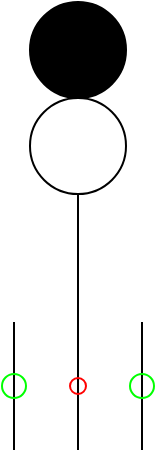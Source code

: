 <mxfile compressed="false" version="20.3.0" type="device">
  <diagram name="PS001A" id="1CP9VX86ncTdAmcYDIcw">
    <mxGraphModel dx="782" dy="531" grid="1" gridSize="2" guides="1" tooltips="1" connect="1" arrows="1" fold="1" page="1" pageScale="1" pageWidth="1169" pageHeight="827" math="0" shadow="0">
      <root>
        <mxCell id="22vkG-h5v2N9dKBLQ-ZE-0" />
        <mxCell id="22vkG-h5v2N9dKBLQ-ZE-135" value="Label" style="" parent="22vkG-h5v2N9dKBLQ-ZE-0" />
        <object label="Symbol" Width="4" Height="14" UoM="mm" id="22vkG-h5v2N9dKBLQ-ZE-138">
          <mxCell style="locked=1;" parent="22vkG-h5v2N9dKBLQ-ZE-0" />
        </object>
        <mxCell id="hvqG68CwU8eaP7pLt7YK-2" value="" style="endArrow=none;html=1;rounded=0;" parent="22vkG-h5v2N9dKBLQ-ZE-138" edge="1">
          <mxGeometry width="50" height="50" relative="1" as="geometry">
            <mxPoint x="576" y="416" as="sourcePoint" />
            <mxPoint x="576" y="288" as="targetPoint" />
          </mxGeometry>
        </mxCell>
        <mxCell id="hvqG68CwU8eaP7pLt7YK-3" value="" style="endArrow=none;html=1;rounded=0;" parent="22vkG-h5v2N9dKBLQ-ZE-138" edge="1">
          <mxGeometry width="50" height="50" relative="1" as="geometry">
            <mxPoint x="608" y="416" as="sourcePoint" />
            <mxPoint x="608" y="352" as="targetPoint" />
          </mxGeometry>
        </mxCell>
        <mxCell id="hvqG68CwU8eaP7pLt7YK-4" value="" style="endArrow=none;html=1;rounded=0;" parent="22vkG-h5v2N9dKBLQ-ZE-138" edge="1">
          <mxGeometry width="50" height="50" relative="1" as="geometry">
            <mxPoint x="544" y="416" as="sourcePoint" />
            <mxPoint x="544" y="352" as="targetPoint" />
          </mxGeometry>
        </mxCell>
        <mxCell id="hvqG68CwU8eaP7pLt7YK-7" value="" style="ellipse;whiteSpace=wrap;html=1;aspect=fixed;fillColor=none;" parent="22vkG-h5v2N9dKBLQ-ZE-138" vertex="1">
          <mxGeometry x="552" y="240" width="48" height="48" as="geometry" />
        </mxCell>
        <mxCell id="hvqG68CwU8eaP7pLt7YK-8" value="" style="ellipse;whiteSpace=wrap;html=1;aspect=fixed;fillColor=#000000;" parent="22vkG-h5v2N9dKBLQ-ZE-138" vertex="1">
          <mxGeometry x="552" y="192" width="48" height="48" as="geometry" />
        </mxCell>
        <mxCell id="22vkG-h5v2N9dKBLQ-ZE-124" value="Connection" style="" parent="22vkG-h5v2N9dKBLQ-ZE-0" />
        <object label="Connection" PipingConnector="Y" LabelConnector="N" SignalConnector="N" Direction="0" AuxiliaryConnector="N" id="hvqG68CwU8eaP7pLt7YK-10">
          <mxCell style="vsdxID=1407;fillColor=none;gradientColor=none;shape=stencil(rVFbDsIgEDwNnyQU4glqvcfGblsilmZBS28vZGMsxg9j/JvZmX1kR5g2TLCg0CpE8hdcbR8nYY5CaztPSDZmJEwnTDt4wpH8be6ZL1CcBV39vUxI3KdKh1YbswPTEzuBzlmiVGmKau9zUKM+jlJJQrJBko8QrZ+rrQ5oRJnXyMHBWElhRVx25ebnw/5zVvPFWRm83jxY5zilvf4eSy5xpKZ7AA==);strokeColor=#00ff00;strokeWidth=1;points=[[0.5,0.5,0,0,0]];labelBackgroundColor=none;rounded=0;html=1;whiteSpace=wrap;aspect=fixed;noLabel=1;snapToPoint=1;container=0;fontSize=16;" parent="22vkG-h5v2N9dKBLQ-ZE-124" vertex="1">
            <mxGeometry x="602" y="378" width="12" height="12" as="geometry" />
          </mxCell>
        </object>
        <object label="Connection" PipingConnector="Y" LabelConnector="N" SignalConnector="N" Direction="180" AuxiliaryConnector="N" id="hvqG68CwU8eaP7pLt7YK-11">
          <mxCell style="vsdxID=1407;fillColor=none;gradientColor=none;shape=stencil(rVFbDsIgEDwNnyQU4glqvcfGblsilmZBS28vZGMsxg9j/JvZmX1kR5g2TLCg0CpE8hdcbR8nYY5CaztPSDZmJEwnTDt4wpH8be6ZL1CcBV39vUxI3KdKh1YbswPTEzuBzlmiVGmKau9zUKM+jlJJQrJBko8QrZ+rrQ5oRJnXyMHBWElhRVx25ebnw/5zVvPFWRm83jxY5zilvf4eSy5xpKZ7AA==);strokeColor=#00ff00;strokeWidth=1;points=[[0.5,0.5,0,0,0]];labelBackgroundColor=none;rounded=0;html=1;whiteSpace=wrap;aspect=fixed;noLabel=1;snapToPoint=1;container=0;fontSize=16;" parent="22vkG-h5v2N9dKBLQ-ZE-124" vertex="1">
            <mxGeometry x="538" y="378" width="12" height="12" as="geometry" />
          </mxCell>
        </object>
        <mxCell id="22vkG-h5v2N9dKBLQ-ZE-136" value="Origo" style="" parent="22vkG-h5v2N9dKBLQ-ZE-0" />
        <object label="origo" id="hvqG68CwU8eaP7pLt7YK-9">
          <mxCell style="vsdxID=1407;fillColor=none;gradientColor=none;shape=stencil(rVFbDsIgEDwNnyQU4glqvcfGblsilmZBS28vZGMsxg9j/JvZmX1kR5g2TLCg0CpE8hdcbR8nYY5CaztPSDZmJEwnTDt4wpH8be6ZL1CcBV39vUxI3KdKh1YbswPTEzuBzlmiVGmKau9zUKM+jlJJQrJBko8QrZ+rrQ5oRJnXyMHBWElhRVx25ebnw/5zVvPFWRm83jxY5zilvf4eSy5xpKZ7AA==);strokeColor=#ff0000;strokeWidth=1;points=[[0.5,0.5,0,0,0]];labelBackgroundColor=none;rounded=0;html=1;whiteSpace=wrap;aspect=fixed;noLabel=1;snapToPoint=1;" parent="22vkG-h5v2N9dKBLQ-ZE-136" vertex="1">
            <mxGeometry x="572" y="380" width="8" height="8" as="geometry" />
          </mxCell>
        </object>
      </root>
    </mxGraphModel>
  </diagram>
</mxfile>
